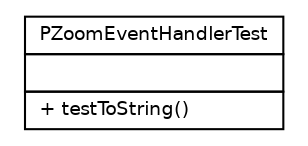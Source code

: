 #!/usr/local/bin/dot
#
# Class diagram 
# Generated by UmlGraph version 4.6 (http://www.spinellis.gr/sw/umlgraph)
#

digraph G {
	edge [fontname="Helvetica",fontsize=10,labelfontname="Helvetica",labelfontsize=10];
	node [fontname="Helvetica",fontsize=10,shape=plaintext];
	// edu.umd.cs.piccolo.event.PZoomEventHandlerTest
	c15 [label=<<table border="0" cellborder="1" cellspacing="0" cellpadding="2" port="p" href="./PZoomEventHandlerTest.html">
		<tr><td><table border="0" cellspacing="0" cellpadding="1">
			<tr><td> PZoomEventHandlerTest </td></tr>
		</table></td></tr>
		<tr><td><table border="0" cellspacing="0" cellpadding="1">
			<tr><td align="left">  </td></tr>
		</table></td></tr>
		<tr><td><table border="0" cellspacing="0" cellpadding="1">
			<tr><td align="left"> + testToString() </td></tr>
		</table></td></tr>
		</table>>, fontname="Helvetica", fontcolor="black", fontsize=9.0];
}

